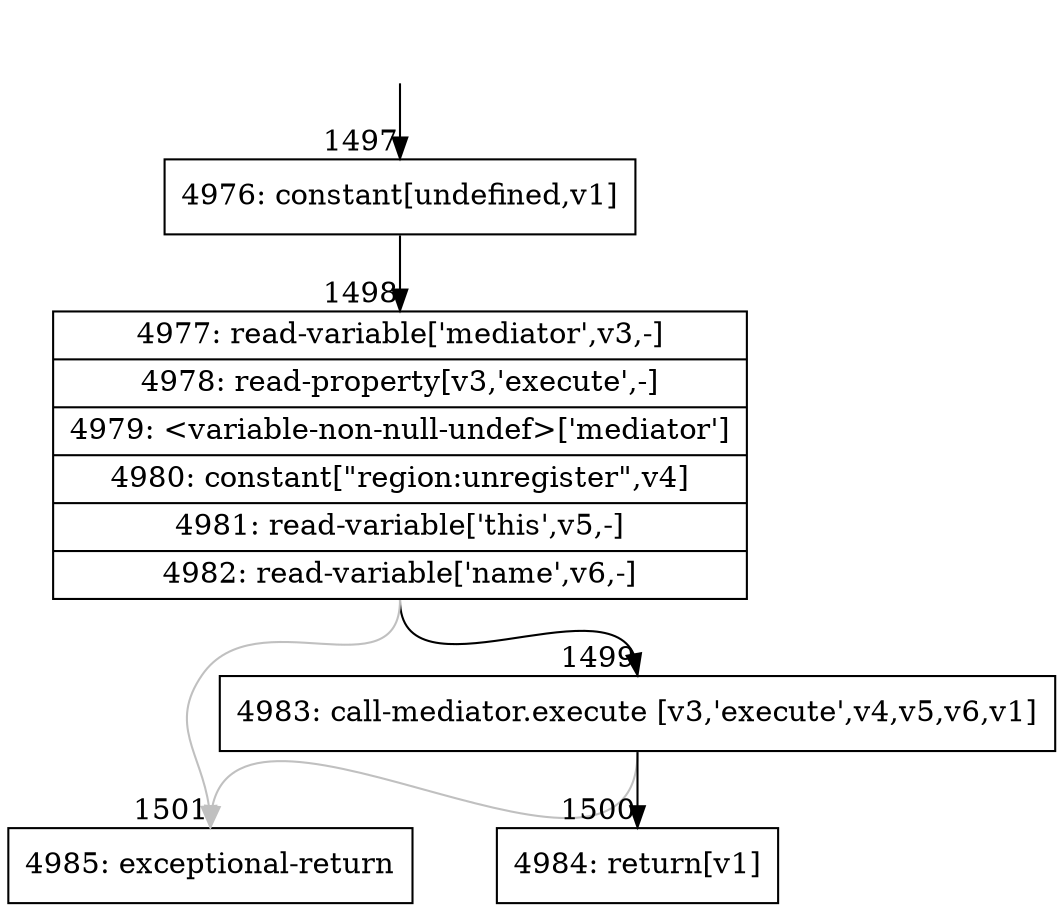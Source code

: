 digraph {
rankdir="TD"
BB_entry125[shape=none,label=""];
BB_entry125 -> BB1497 [tailport=s, headport=n, headlabel="    1497"]
BB1497 [shape=record label="{4976: constant[undefined,v1]}" ] 
BB1497 -> BB1498 [tailport=s, headport=n, headlabel="      1498"]
BB1498 [shape=record label="{4977: read-variable['mediator',v3,-]|4978: read-property[v3,'execute',-]|4979: \<variable-non-null-undef\>['mediator']|4980: constant[\"region:unregister\",v4]|4981: read-variable['this',v5,-]|4982: read-variable['name',v6,-]}" ] 
BB1498 -> BB1499 [tailport=s, headport=n, headlabel="      1499"]
BB1498 -> BB1501 [tailport=s, headport=n, color=gray, headlabel="      1501"]
BB1499 [shape=record label="{4983: call-mediator.execute [v3,'execute',v4,v5,v6,v1]}" ] 
BB1499 -> BB1500 [tailport=s, headport=n, headlabel="      1500"]
BB1499 -> BB1501 [tailport=s, headport=n, color=gray]
BB1500 [shape=record label="{4984: return[v1]}" ] 
BB1501 [shape=record label="{4985: exceptional-return}" ] 
//#$~ 1362
}
